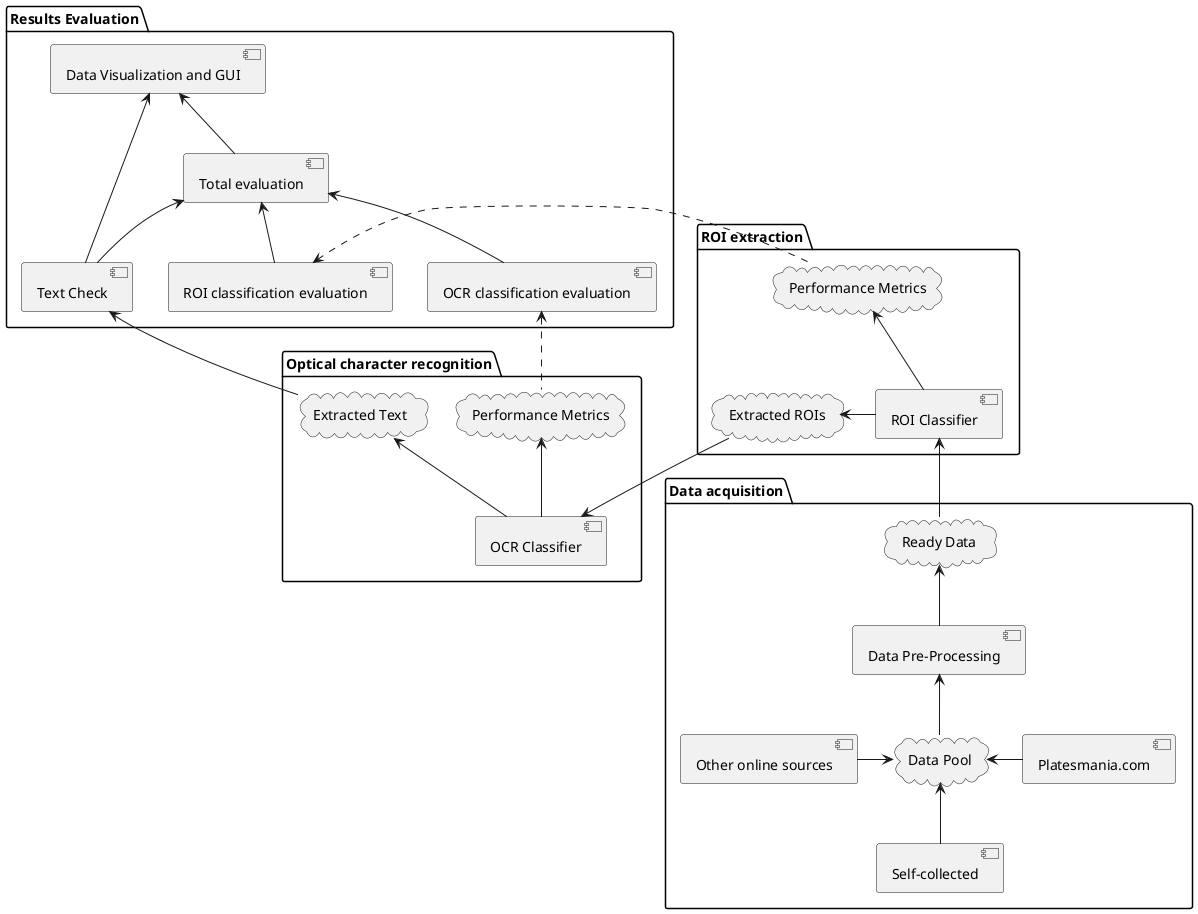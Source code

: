 @startuml architecture
package "Data acquisition" as da {
    component "Platesmania.com" as da_pl
    component "Other online sources" as da_os
    component "Self-collected" as da_sc
    cloud "Data Pool" as da_po
    component "Data Pre-Processing" as da_pp
    cloud "Ready Data" as da_rd
}

package "ROI extraction" as ro {
    component "ROI Classifier" as ro_rc
    cloud "Extracted ROIs" as ro_er
    cloud "Performance Metrics" as ro_pm
}

package "Optical character recognition" as oc {
    component "OCR Classifier" as oc_oe
    cloud "Extracted Text" as oc_et
    cloud "Performance Metrics" as oc_pm
}

package "Results Evaluation" as re {
    component "Text Check" as re_tc
    component "ROI classification evaluation" as re_rc
    component "OCR classification evaluation" as re_oc
    component "Total evaluation" as re_te
    component "Data Visualization and GUI" as re_fv
}

da_po <-r- da_pl
da_po <-l- da_os
da_po <-- da_sc
da_po -u-> da_pp
da_pp -u-> da_rd

ro_rc <-- da_rd
ro_er <-r- ro_rc
ro_pm <-- ro_rc

oc_oe <-l- ro_er
oc_et <-- oc_oe
oc_pm <-- oc_oe

re_tc <-- oc_et
re_te <-- re_tc
re_te <-- re_rc
re_te <-- re_oc
re_fv <-- re_te
re_fv <-- re_tc

re_rc <. ro_pm
re_oc <. oc_pm


@enduml